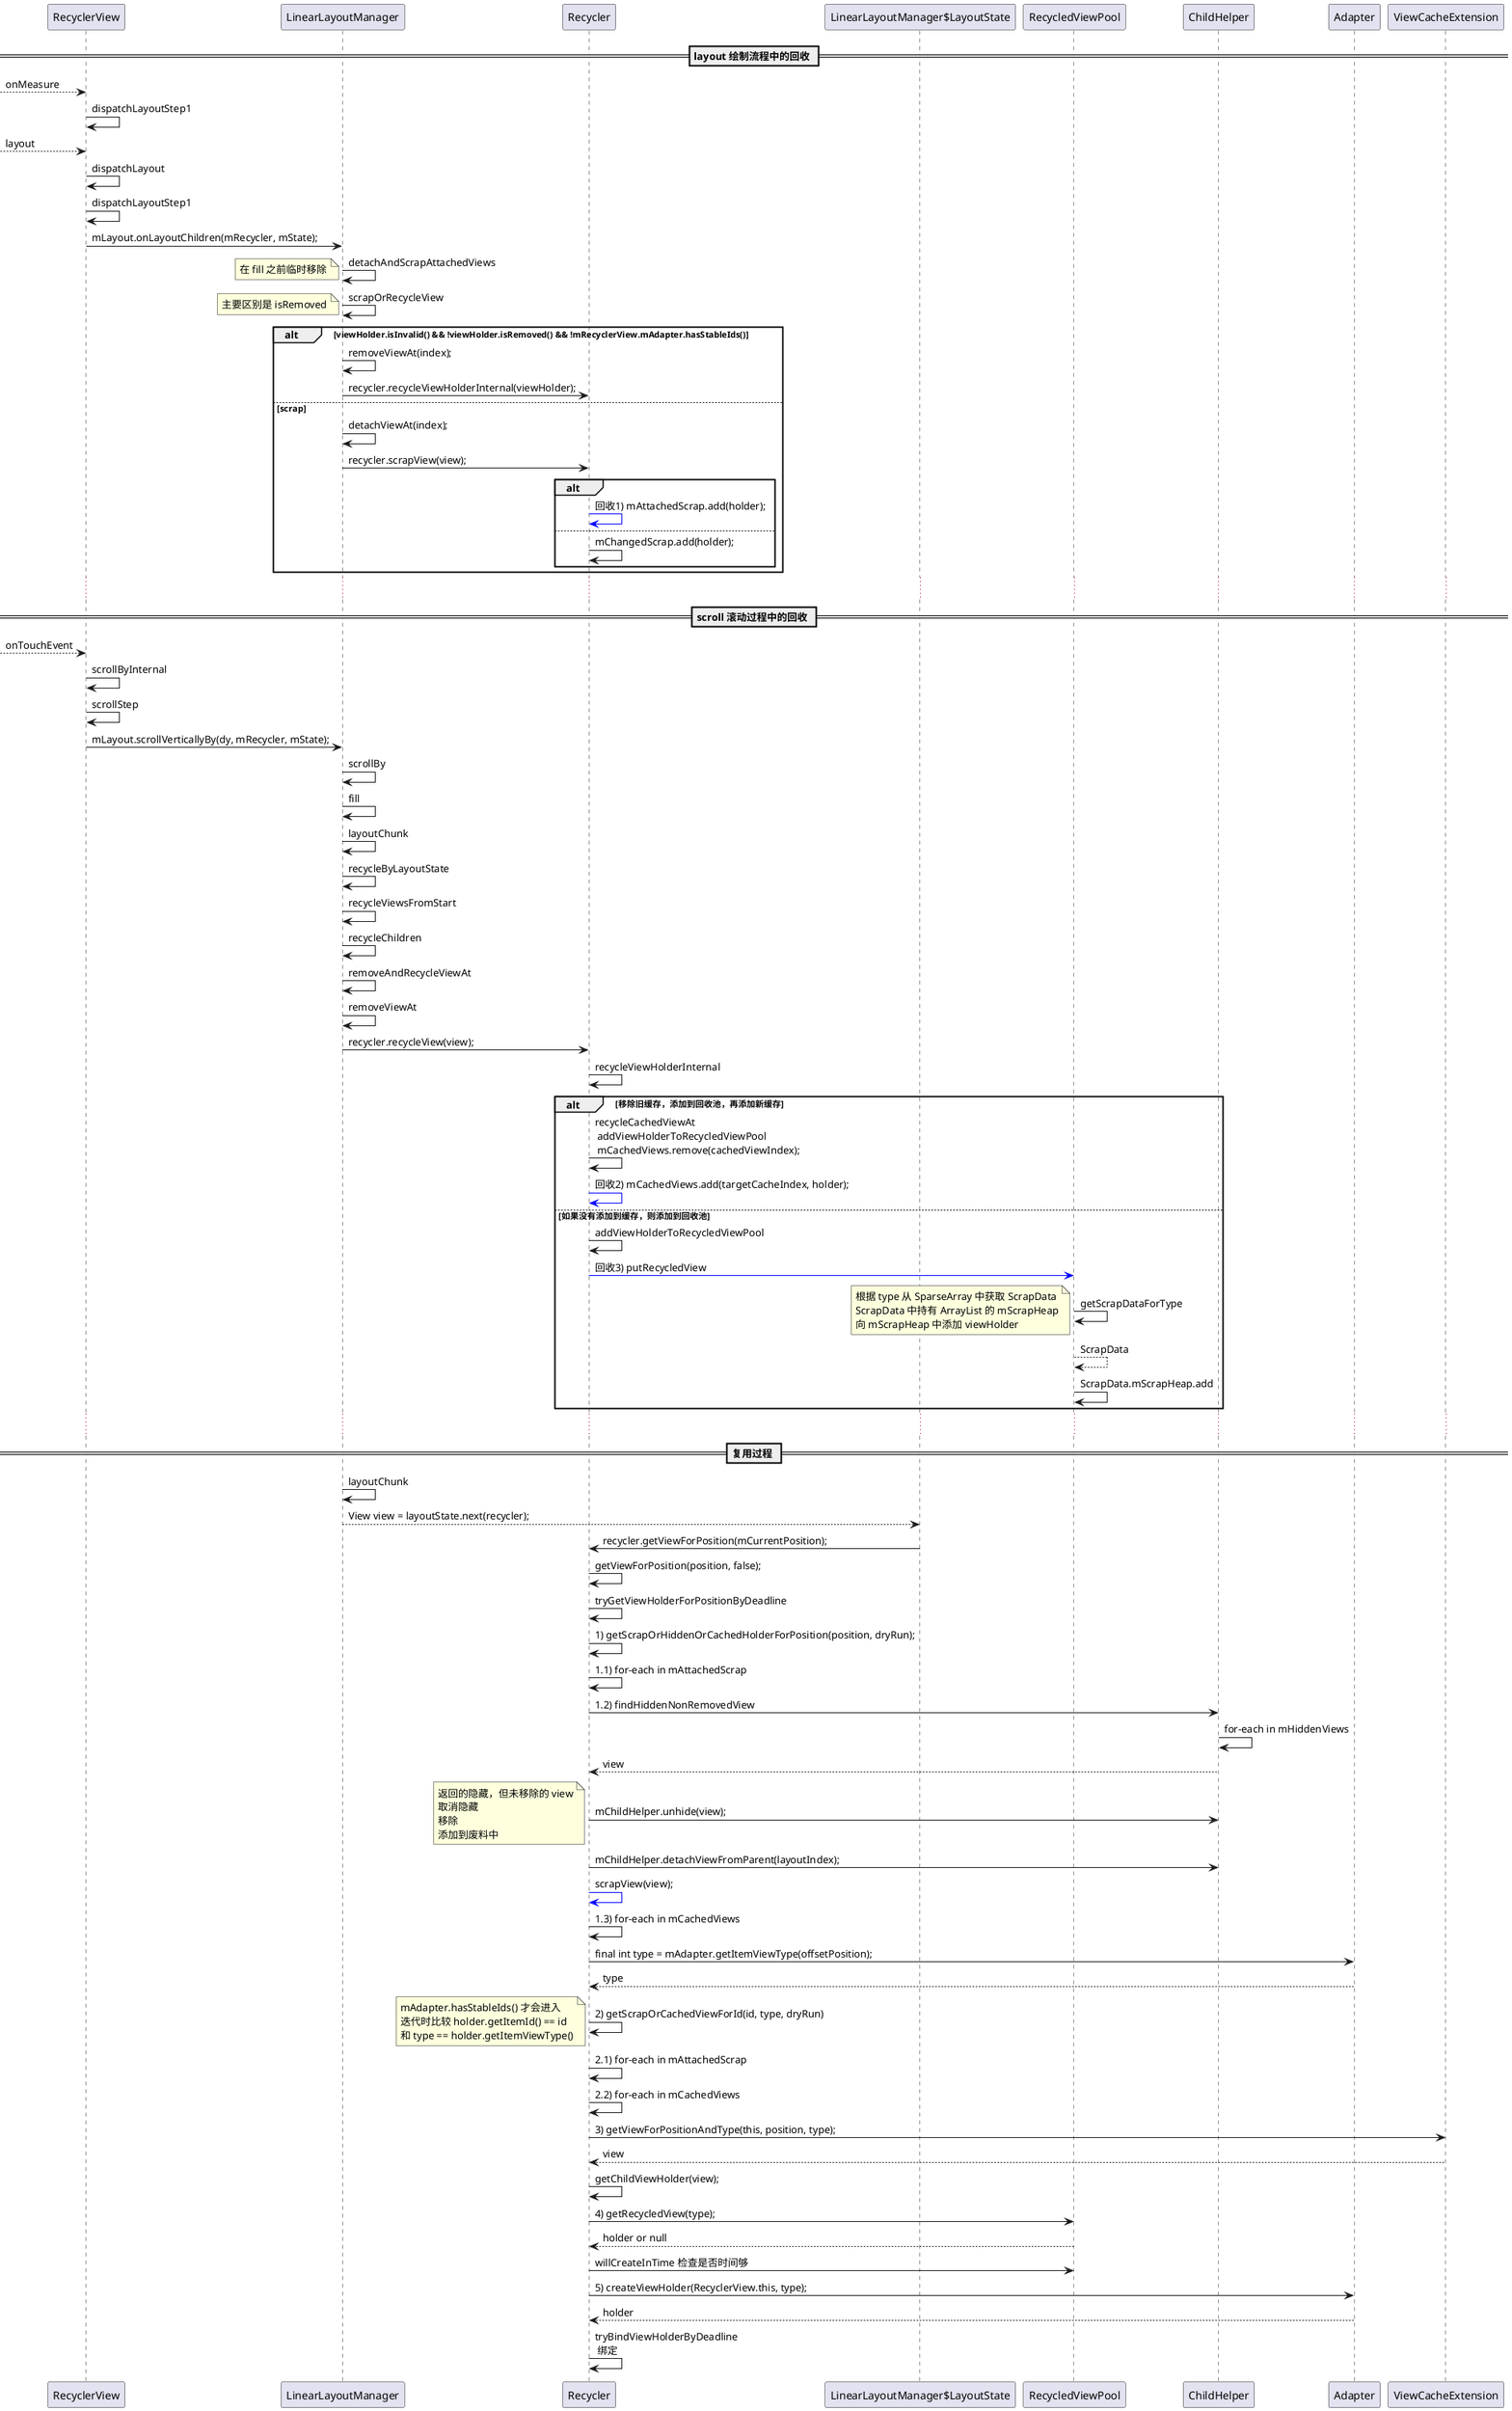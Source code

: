 @startuml



== layout 绘制流程中的回收 ==
--> RecyclerView : onMeasure
RecyclerView -> RecyclerView : dispatchLayoutStep1
--> RecyclerView : layout
RecyclerView -> RecyclerView : dispatchLayout
RecyclerView -> RecyclerView : dispatchLayoutStep1
RecyclerView -> "LinearLayoutManager" as LayoutManager : mLayout.onLayoutChildren(mRecycler, mState);
LayoutManager -> LayoutManager : detachAndScrapAttachedViews
note left
在 fill 之前临时移除
end note

LayoutManager -> LayoutManager : scrapOrRecycleView
note left
主要区别是 isRemoved
end note
alt viewHolder.isInvalid() && !viewHolder.isRemoved() && !mRecyclerView.mAdapter.hasStableIds()
    LayoutManager -> LayoutManager : removeViewAt(index);
    LayoutManager -> Recycler : recycler.recycleViewHolderInternal(viewHolder);
else scrap
    LayoutManager -> LayoutManager : detachViewAt(index);
    LayoutManager -> Recycler : recycler.scrapView(view);
    alt
        Recycler -[#blue]> Recycler : 回收1) mAttachedScrap.add(holder);
    else
        Recycler -> Recycler : mChangedScrap.add(holder);
    end
end
...
== scroll 滚动过程中的回收 ==


--> RecyclerView : onTouchEvent
RecyclerView -> RecyclerView : scrollByInternal
RecyclerView -> RecyclerView : scrollStep

RecyclerView -> LayoutManager : mLayout.scrollVerticallyBy(dy, mRecycler, mState);
participant "LinearLayoutManager$LayoutState" as LayoutState

LayoutManager -> LayoutManager : scrollBy
LayoutManager -> LayoutManager : fill
LayoutManager -> LayoutManager : layoutChunk
LayoutManager -> LayoutManager : recycleByLayoutState
LayoutManager -> LayoutManager : recycleViewsFromStart
LayoutManager -> LayoutManager : recycleChildren
LayoutManager -> LayoutManager : removeAndRecycleViewAt
LayoutManager -> LayoutManager : removeViewAt

LayoutManager -> Recycler : recycler.recycleView(view);
Recycler -> Recycler : recycleViewHolderInternal
alt 移除旧缓存，添加到回收池，再添加新缓存
    Recycler -> Recycler : recycleCachedViewAt \n addViewHolderToRecycledViewPool \n mCachedViews.remove(cachedViewIndex);
    Recycler -[#blue]> Recycler : 回收2) mCachedViews.add(targetCacheIndex, holder);
else 如果没有添加到缓存，则添加到回收池
    Recycler -> Recycler : addViewHolderToRecycledViewPool
    Recycler -[#blue]> RecycledViewPool : 回收3) putRecycledView
    RecycledViewPool -> RecycledViewPool : getScrapDataForType
    note left
    根据 type 从 SparseArray 中获取 ScrapData
    ScrapData 中持有 ArrayList 的 mScrapHeap
    向 mScrapHeap 中添加 viewHolder
    end note
    return ScrapData
    RecycledViewPool -> RecycledViewPool : ScrapData.mScrapHeap.add
end

...
== 复用过程 ==
LayoutManager -> LayoutManager : layoutChunk
LayoutManager --> LayoutState : View view = layoutState.next(recycler);

LayoutState ->Recycler : recycler.getViewForPosition(mCurrentPosition);
Recycler -> Recycler : getViewForPosition(position, false);
Recycler -> Recycler : tryGetViewHolderForPositionByDeadline

Recycler -> Recycler : 1) getScrapOrHiddenOrCachedHolderForPosition(position, dryRun);
Recycler -> Recycler : 1.1) for-each in mAttachedScrap
Recycler -> ChildHelper : 1.2) findHiddenNonRemovedView
ChildHelper -> ChildHelper : for-each in mHiddenViews

ChildHelper -->  Recycler : view
Recycler -> ChildHelper : mChildHelper.unhide(view);
note left
返回的隐藏，但未移除的 view
取消隐藏
移除
添加到废料中
end note
Recycler -> ChildHelper : mChildHelper.detachViewFromParent(layoutIndex);
Recycler -[#blue]> Recycler : scrapView(view);

Recycler -> Recycler : 1.3) for-each in mCachedViews

Recycler -> "Adapter" as Adapter : final int type = mAdapter.getItemViewType(offsetPosition);
return type

Recycler -> Recycler : 2) getScrapOrCachedViewForId(id, type, dryRun)
note left
mAdapter.hasStableIds() 才会进入
迭代时比较 holder.getItemId() == id
和 type == holder.getItemViewType()
end note
Recycler -> Recycler : 2.1) for-each in mAttachedScrap
Recycler -> Recycler : 2.2) for-each in mCachedViews

Recycler -> ViewCacheExtension : 3) getViewForPositionAndType(this, position, type);
return view
Recycler -> Recycler : getChildViewHolder(view);

Recycler -> RecycledViewPool : 4) getRecycledView(type);
return holder or null

Recycler -> RecycledViewPool : willCreateInTime 检查是否时间够
Recycler -> Adapter : 5) createViewHolder(RecyclerView.this, type);
return holder

Recycler -> Recycler : tryBindViewHolderByDeadline \n 绑定
@enduml